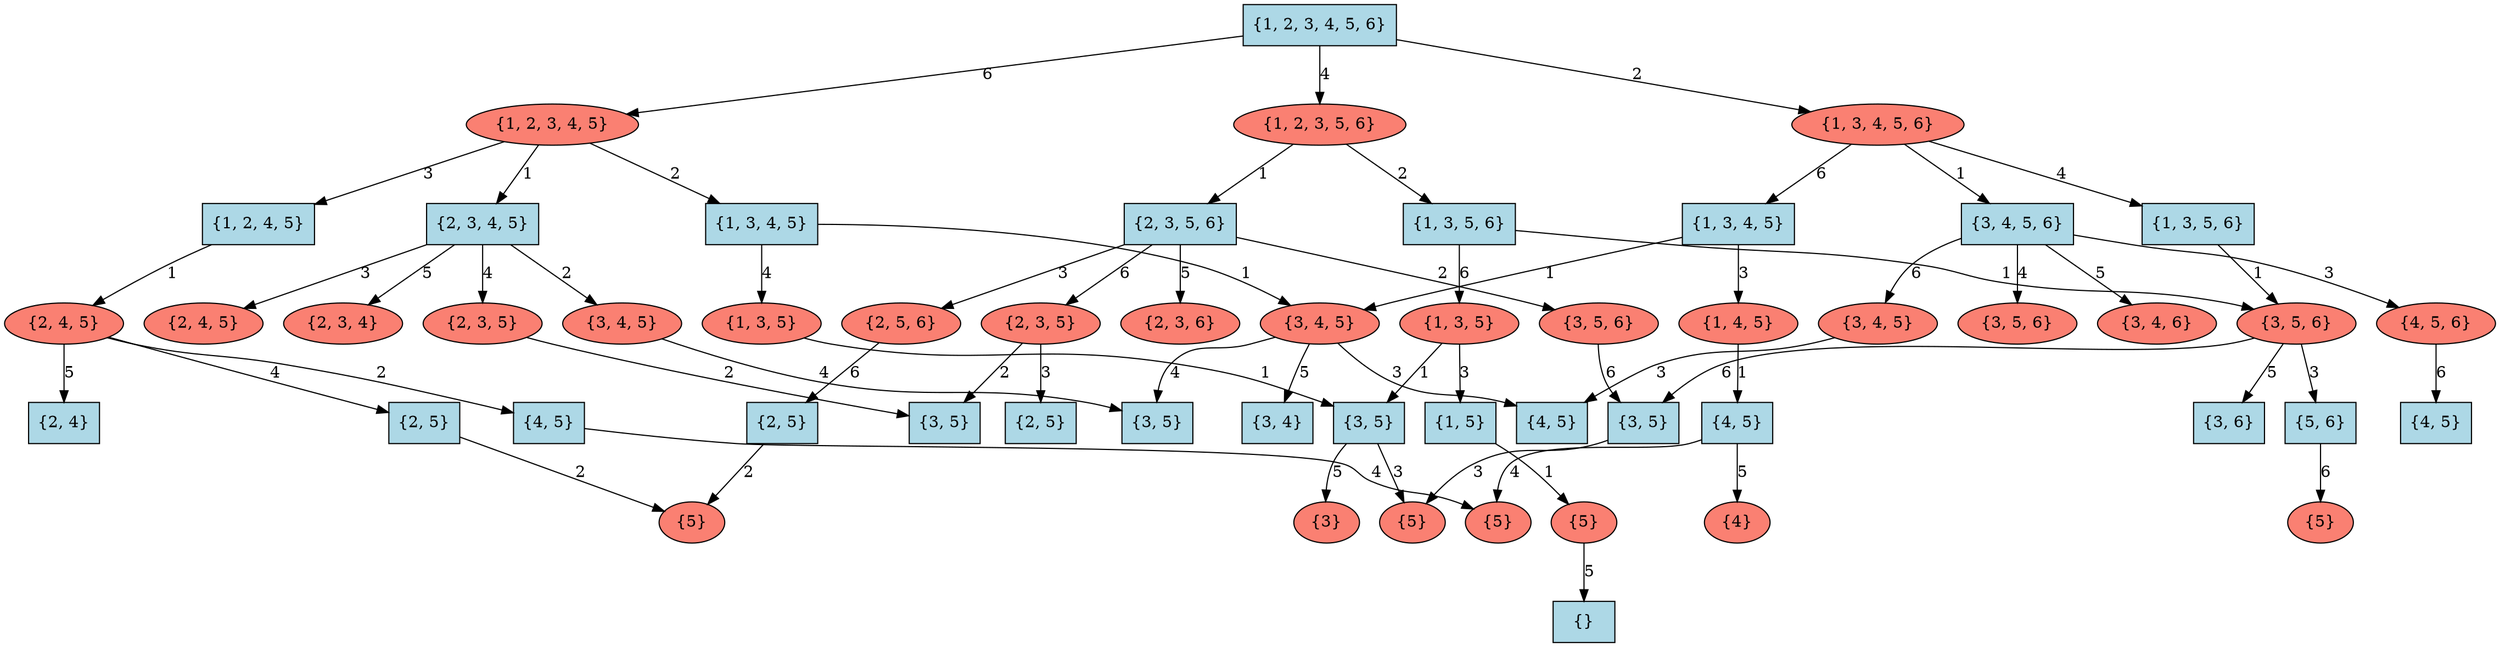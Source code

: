 digraph {
	95645491884710195 [label="{1, 2, 3, 4, 5, 6}" fillcolor=lightblue fontcolor=black shape=box style=filled]
	-2623564729915758122 [label="{1, 2, 3, 4, 5}" fillcolor=salmon fontcolor=black shape=oval style=filled]
	-2300192777385912696 [label="{1, 2, 4, 5}" fillcolor=lightblue fontcolor=black shape=box style=filled]
	-7039311951622022994 [label="{2, 4, 5}" fillcolor=salmon fontcolor=black shape=oval style=filled]
	-2240041186219636806 [label="{2, 4}" fillcolor=lightblue fontcolor=black shape=box style=filled]
	-9180908107158271334 [label="{2, 5}" fillcolor=lightblue fontcolor=black shape=box style=filled]
	-115758078576632039 [label="{5}" fillcolor=salmon fontcolor=black shape=oval style=filled]
	-2835829545697018513 [label="{4, 5}" fillcolor=lightblue fontcolor=black shape=box style=filled]
	-2899548734431698108 [label="{5}" fillcolor=salmon fontcolor=black shape=oval style=filled]
	-832721963268861251 [label="{1, 3, 4, 5}" fillcolor=lightblue fontcolor=black shape=box style=filled]
	980208910184819652 [label="{1, 3, 5}" fillcolor=salmon fontcolor=black shape=oval style=filled]
	7680491602036107715 [label="{3, 5}" fillcolor=lightblue fontcolor=black shape=box style=filled]
	-4928426514586272214 [label="{3}" fillcolor=salmon fontcolor=black shape=oval style=filled]
	1993525294540998258 [label="{5}" fillcolor=salmon fontcolor=black shape=oval style=filled]
	-4487854685239148925 [label="{3, 4, 5}" fillcolor=salmon fontcolor=black shape=oval style=filled]
	-2882115203966725250 [label="{3, 4}" fillcolor=lightblue fontcolor=black shape=box style=filled]
	-7042402371426511545 [label="{3, 5}" fillcolor=lightblue fontcolor=black shape=box style=filled]
	-7728903574669714879 [label="{4, 5}" fillcolor=lightblue fontcolor=black shape=box style=filled]
	-3449321609211911853 [label="{2, 3, 4, 5}" fillcolor=lightblue fontcolor=black shape=box style=filled]
	-7561831527013732225 [label="{2, 3, 4}" fillcolor=salmon fontcolor=black shape=oval style=filled]
	1871108852299574005 [label="{2, 3, 5}" fillcolor=salmon fontcolor=black shape=oval style=filled]
	-4258611715571445476 [label="{3, 5}" fillcolor=lightblue fontcolor=black shape=box style=filled]
	8623641466232462553 [label="{2, 4, 5}" fillcolor=salmon fontcolor=black shape=oval style=filled]
	2019786070862849500 [label="{3, 4, 5}" fillcolor=salmon fontcolor=black shape=oval style=filled]
	1460769207363521094 [label="{1, 2, 3, 5, 6}" fillcolor=salmon fontcolor=black shape=oval style=filled]
	-2395351589759989195 [label="{1, 3, 5, 6}" fillcolor=lightblue fontcolor=black shape=box style=filled]
	-1803581745670246417 [label="{1, 3, 5}" fillcolor=salmon fontcolor=black shape=oval style=filled]
	-7018768422312054833 [label="{1, 5}" fillcolor=lightblue fontcolor=black shape=box style=filled]
	4777315950396064327 [label="{5}" fillcolor=salmon fontcolor=black shape=oval style=filled]
	-5987165025308871393 [label="{}" fillcolor=lightblue fontcolor=black shape=box style=filled]
	2961136176114908260 [label="{3, 5, 6}" fillcolor=salmon fontcolor=black shape=oval style=filled]
	-5427835644297209486 [label="{3, 5}" fillcolor=lightblue fontcolor=black shape=box style=filled]
	98271711156030568 [label="{3, 6}" fillcolor=lightblue fontcolor=black shape=box style=filled]
	1777819349182256966 [label="{5, 6}" fillcolor=lightblue fontcolor=black shape=box style=filled]
	-8331011295937252874 [label="{5}" fillcolor=salmon fontcolor=black shape=oval style=filled]
	8783246199814946798 [label="{2, 3, 5, 6}" fillcolor=lightblue fontcolor=black shape=box style=filled]
	-912681803555492064 [label="{2, 3, 5}" fillcolor=salmon fontcolor=black shape=oval style=filled]
	2758195210449281857 [label="{2, 5}" fillcolor=lightblue fontcolor=black shape=box style=filled]
	-728383058511453427 [label="{2, 3, 6}" fillcolor=salmon fontcolor=black shape=oval style=filled]
	2671285045274517407 [label="{2, 5, 6}" fillcolor=salmon fontcolor=black shape=oval style=filled]
	-7566341380028969275 [label="{2, 5}" fillcolor=lightblue fontcolor=black shape=box style=filled]
	-8977967141492644931 [label="{3, 5, 6}" fillcolor=salmon fontcolor=black shape=oval style=filled]
	1711262693256936961 [label="{1, 3, 4, 5, 6}" fillcolor=salmon fontcolor=black shape=oval style=filled]
	-2001945891994625261 [label="{1, 3, 4, 5}" fillcolor=lightblue fontcolor=black shape=box style=filled]
	8433666956452266452 [label="{1, 4, 5}" fillcolor=salmon fontcolor=black shape=oval style=filled]
	9103273771910534678 [label="{4, 5}" fillcolor=lightblue fontcolor=black shape=box style=filled]
	-3054264144419105341 [label="{4}" fillcolor=salmon fontcolor=black shape=oval style=filled]
	-5179142245615055264 [label="{1, 3, 5, 6}" fillcolor=lightblue fontcolor=black shape=box style=filled]
	-3558488714354975410 [label="{3, 4, 5, 6}" fillcolor=lightblue fontcolor=black shape=box style=filled]
	850562142137085490 [label="{3, 4, 5}" fillcolor=salmon fontcolor=black shape=oval style=filled]
	-7921605370826030712 [label="{3, 4, 6}" fillcolor=salmon fontcolor=black shape=oval style=filled]
	6684986276361840616 [label="{3, 5, 6}" fillcolor=salmon fontcolor=black shape=oval style=filled]
	4978295074647285476 [label="{4, 5, 6}" fillcolor=salmon fontcolor=black shape=oval style=filled]
	-4005053474422782523 [label="{4, 5}" fillcolor=lightblue fontcolor=black shape=box style=filled]
	95645491884710195 -> 1711262693256936961 [label=2]
	95645491884710195 -> 1460769207363521094 [label=4]
	95645491884710195 -> -2623564729915758122 [label=6]
	-2623564729915758122 -> -3449321609211911853 [label=1]
	-2623564729915758122 -> -832721963268861251 [label=2]
	-2623564729915758122 -> -2300192777385912696 [label=3]
	-2300192777385912696 -> -7039311951622022994 [label=1]
	-7039311951622022994 -> -2835829545697018513 [label=2]
	-7039311951622022994 -> -9180908107158271334 [label=4]
	-7039311951622022994 -> -2240041186219636806 [label=5]
	-9180908107158271334 -> -115758078576632039 [label=2]
	-2835829545697018513 -> -2899548734431698108 [label=4]
	-832721963268861251 -> -4487854685239148925 [label=1]
	-832721963268861251 -> 980208910184819652 [label=4]
	980208910184819652 -> 7680491602036107715 [label=1]
	7680491602036107715 -> 1993525294540998258 [label=3]
	7680491602036107715 -> -4928426514586272214 [label=5]
	-4487854685239148925 -> -7728903574669714879 [label=3]
	-4487854685239148925 -> -7042402371426511545 [label=4]
	-4487854685239148925 -> -2882115203966725250 [label=5]
	-3449321609211911853 -> 2019786070862849500 [label=2]
	-3449321609211911853 -> 8623641466232462553 [label=3]
	-3449321609211911853 -> 1871108852299574005 [label=4]
	-3449321609211911853 -> -7561831527013732225 [label=5]
	1871108852299574005 -> -4258611715571445476 [label=2]
	2019786070862849500 -> -7042402371426511545 [label=4]
	1460769207363521094 -> 8783246199814946798 [label=1]
	1460769207363521094 -> -2395351589759989195 [label=2]
	-2395351589759989195 -> 2961136176114908260 [label=1]
	-2395351589759989195 -> -1803581745670246417 [label=6]
	-1803581745670246417 -> 7680491602036107715 [label=1]
	-1803581745670246417 -> -7018768422312054833 [label=3]
	-7018768422312054833 -> 4777315950396064327 [label=1]
	4777315950396064327 -> -5987165025308871393 [label=5]
	2961136176114908260 -> 1777819349182256966 [label=3]
	2961136176114908260 -> 98271711156030568 [label=5]
	2961136176114908260 -> -5427835644297209486 [label=6]
	-5427835644297209486 -> 1993525294540998258 [label=3]
	1777819349182256966 -> -8331011295937252874 [label=6]
	8783246199814946798 -> -8977967141492644931 [label=2]
	8783246199814946798 -> 2671285045274517407 [label=3]
	8783246199814946798 -> -728383058511453427 [label=5]
	8783246199814946798 -> -912681803555492064 [label=6]
	-912681803555492064 -> -4258611715571445476 [label=2]
	-912681803555492064 -> 2758195210449281857 [label=3]
	2671285045274517407 -> -7566341380028969275 [label=6]
	-7566341380028969275 -> -115758078576632039 [label=2]
	-8977967141492644931 -> -5427835644297209486 [label=6]
	1711262693256936961 -> -3558488714354975410 [label=1]
	1711262693256936961 -> -5179142245615055264 [label=4]
	1711262693256936961 -> -2001945891994625261 [label=6]
	-2001945891994625261 -> -4487854685239148925 [label=1]
	-2001945891994625261 -> 8433666956452266452 [label=3]
	8433666956452266452 -> 9103273771910534678 [label=1]
	9103273771910534678 -> -2899548734431698108 [label=4]
	9103273771910534678 -> -3054264144419105341 [label=5]
	-5179142245615055264 -> 2961136176114908260 [label=1]
	-3558488714354975410 -> 4978295074647285476 [label=3]
	-3558488714354975410 -> 6684986276361840616 [label=4]
	-3558488714354975410 -> -7921605370826030712 [label=5]
	-3558488714354975410 -> 850562142137085490 [label=6]
	850562142137085490 -> -7728903574669714879 [label=3]
	4978295074647285476 -> -4005053474422782523 [label=6]
}
